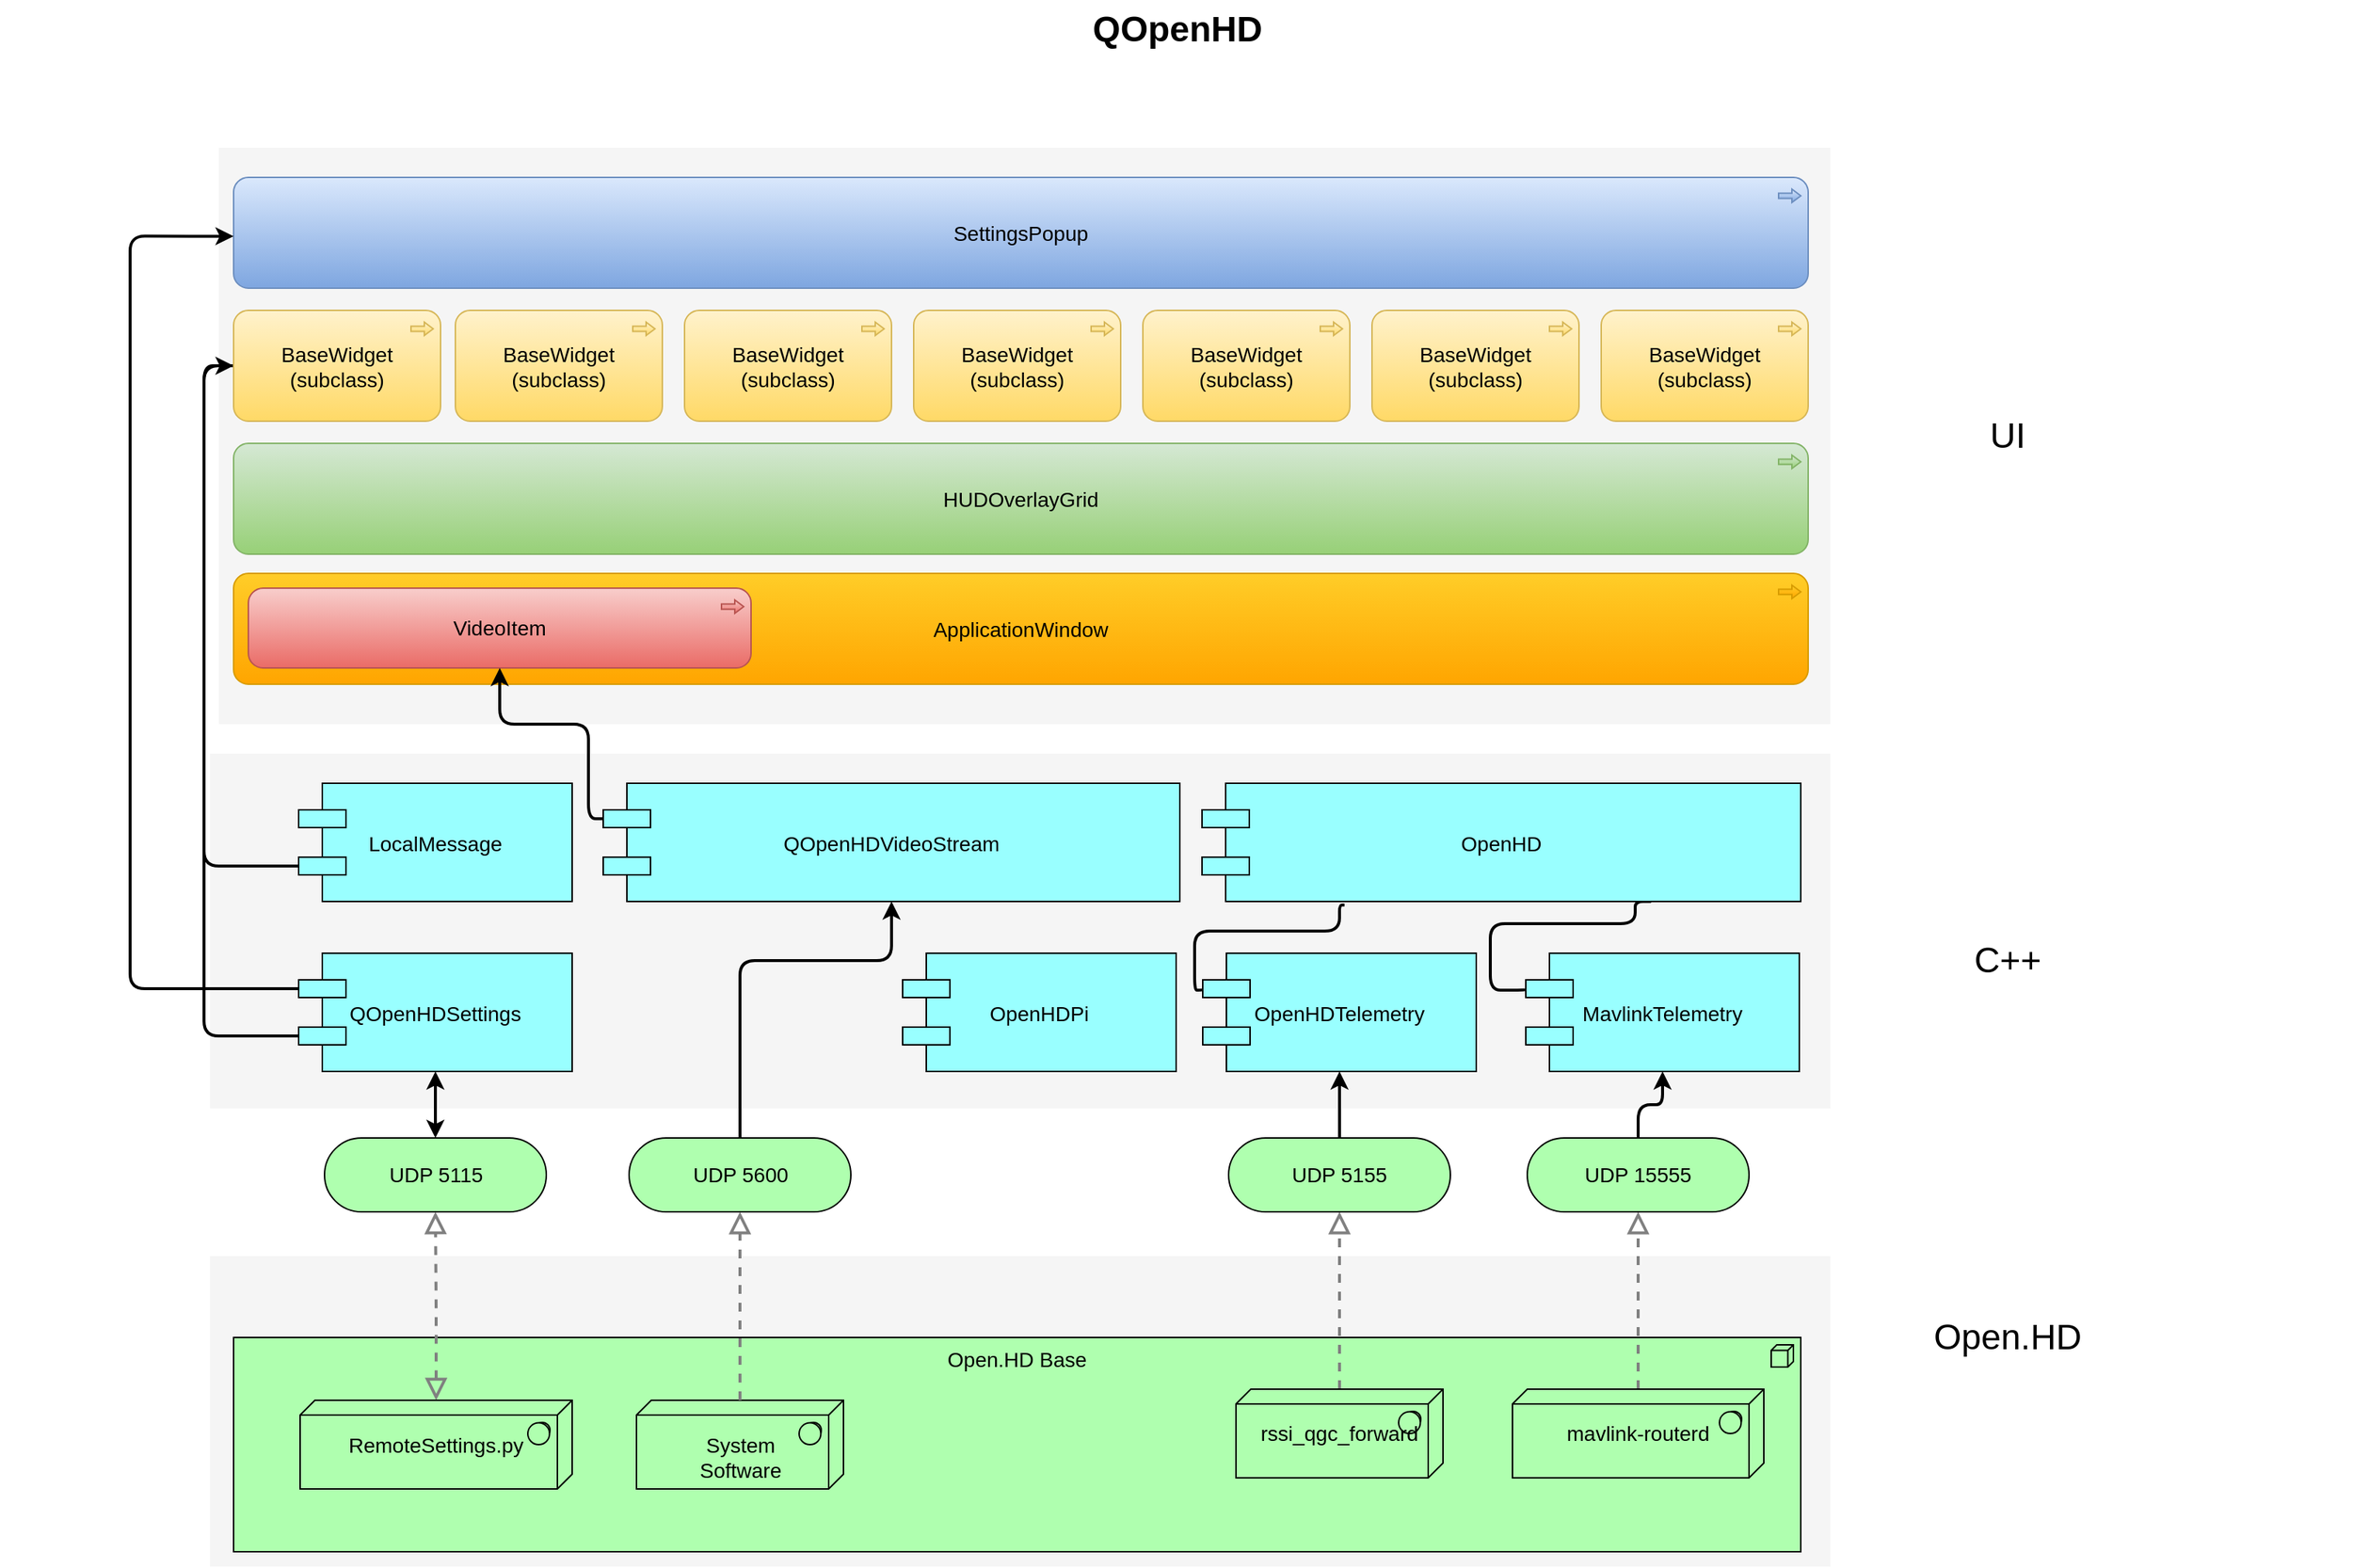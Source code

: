 <mxfile version="12.2.6" type="github" pages="1">
  <diagram id="6I0OCvxSQrVGMHxT2VVA" name="Page-1">
    <mxGraphModel dx="726" dy="1528" grid="1" gridSize="10" guides="1" tooltips="1" connect="1" arrows="1" fold="1" page="1" pageScale="1" pageWidth="850" pageHeight="1100" math="0" shadow="0">
      <root>
        <mxCell id="0"/>
        <mxCell id="1" parent="0"/>
        <mxCell id="dKdSaXE48SgPbhcamS2K-30" value="" style="whiteSpace=wrap;html=1;strokeColor=none;strokeWidth=1;fillColor=#f5f5f5;fontSize=14;" parent="1" vertex="1">
          <mxGeometry x="194" y="760" width="1096" height="210" as="geometry"/>
        </mxCell>
        <mxCell id="dKdSaXE48SgPbhcamS2K-31" value="" style="whiteSpace=wrap;html=1;strokeColor=none;strokeWidth=1;fillColor=#f5f5f5;fontSize=14;" parent="1" vertex="1">
          <mxGeometry x="194" y="420" width="1096" height="240" as="geometry"/>
        </mxCell>
        <mxCell id="dKdSaXE48SgPbhcamS2K-33" value="Open.HD Base" style="html=1;whiteSpace=wrap;fillColor=#AFFFAF;shape=mxgraph.archimate3.application;appType=node;archiType=square;fontSize=14;verticalAlign=top;" parent="1" vertex="1">
          <mxGeometry x="210" y="815" width="1060" height="145" as="geometry"/>
        </mxCell>
        <mxCell id="dKdSaXE48SgPbhcamS2K-34" style="edgeStyle=elbowEdgeStyle;rounded=1;elbow=vertical;html=1;startSize=10;endArrow=block;endFill=0;endSize=10;jettySize=auto;orthogonalLoop=1;strokeColor=#808080;fontSize=14;dashed=1;exitX=0.5;exitY=0;exitDx=0;exitDy=0;exitPerimeter=0;strokeWidth=2;" parent="1" source="dKdSaXE48SgPbhcamS2K-37" target="dKdSaXE48SgPbhcamS2K-40" edge="1">
          <mxGeometry relative="1" as="geometry"/>
        </mxCell>
        <mxCell id="dKdSaXE48SgPbhcamS2K-35" value="&lt;div&gt;&lt;br&gt;&lt;/div&gt;System&lt;div&gt;Software&lt;/div&gt;" style="html=1;whiteSpace=wrap;fillColor=#AFFFAF;shape=mxgraph.archimate3.tech;techType=sysSw;fontSize=14;" parent="1" vertex="1">
          <mxGeometry x="482.5" y="857.5" width="140" height="60" as="geometry"/>
        </mxCell>
        <mxCell id="dKdSaXE48SgPbhcamS2K-36" style="edgeStyle=elbowEdgeStyle;rounded=1;elbow=vertical;html=1;startSize=10;endArrow=block;endFill=0;endSize=10;jettySize=auto;orthogonalLoop=1;strokeColor=#808080;fontSize=14;dashed=1;strokeWidth=2;exitX=0.5;exitY=0;exitDx=0;exitDy=0;exitPerimeter=0;" parent="1" source="7QAjqBn24WtBQ80JvCML-49" target="dKdSaXE48SgPbhcamS2K-45" edge="1">
          <mxGeometry relative="1" as="geometry"/>
        </mxCell>
        <mxCell id="dKdSaXE48SgPbhcamS2K-37" value="&lt;div&gt;rssi_qgc_forward&lt;/div&gt;" style="html=1;whiteSpace=wrap;fillColor=#AFFFAF;shape=mxgraph.archimate3.tech;techType=sysSw;fontSize=14;" parent="1" vertex="1">
          <mxGeometry x="888" y="850" width="140" height="60" as="geometry"/>
        </mxCell>
        <mxCell id="7QAjqBn24WtBQ80JvCML-18" style="edgeStyle=orthogonalEdgeStyle;rounded=1;orthogonalLoop=1;jettySize=auto;html=1;exitX=0.5;exitY=0;exitDx=0;exitDy=0;exitPerimeter=0;entryX=0.5;entryY=1;entryDx=0;entryDy=0;strokeWidth=2;" parent="1" source="dKdSaXE48SgPbhcamS2K-40" target="dKdSaXE48SgPbhcamS2K-53" edge="1">
          <mxGeometry relative="1" as="geometry"/>
        </mxCell>
        <mxCell id="dKdSaXE48SgPbhcamS2K-40" value="UDP 5155" style="html=1;whiteSpace=wrap;fillColor=#AFFFAF;shape=mxgraph.archimate3.service;fontSize=14;" parent="1" vertex="1">
          <mxGeometry x="883" y="680" width="150" height="50" as="geometry"/>
        </mxCell>
        <mxCell id="7QAjqBn24WtBQ80JvCML-19" style="edgeStyle=orthogonalEdgeStyle;rounded=1;orthogonalLoop=1;jettySize=auto;html=1;exitX=0.5;exitY=0;exitDx=0;exitDy=0;exitPerimeter=0;entryX=0.5;entryY=1;entryDx=0;entryDy=0;strokeWidth=2;" parent="1" source="dKdSaXE48SgPbhcamS2K-45" target="7QAjqBn24WtBQ80JvCML-9" edge="1">
          <mxGeometry relative="1" as="geometry"/>
        </mxCell>
        <mxCell id="dKdSaXE48SgPbhcamS2K-45" value="UDP 15555" style="html=1;whiteSpace=wrap;fillColor=#AFFFAF;shape=mxgraph.archimate3.service;fontSize=14;" parent="1" vertex="1">
          <mxGeometry x="1085" y="680" width="150" height="50" as="geometry"/>
        </mxCell>
        <mxCell id="dKdSaXE48SgPbhcamS2K-47" value="QOpenHDSettings" style="shape=component;align=center;fillColor=#99ffff;gradientColor=none;fontSize=14;" parent="1" vertex="1">
          <mxGeometry x="254" y="555" width="185" height="80" as="geometry"/>
        </mxCell>
        <mxCell id="dKdSaXE48SgPbhcamS2K-49" value="QOpenHDVideoStream" style="shape=component;align=center;fillColor=#99ffff;gradientColor=none;fontSize=14;" parent="1" vertex="1">
          <mxGeometry x="460" y="440" width="390" height="80" as="geometry"/>
        </mxCell>
        <mxCell id="dKdSaXE48SgPbhcamS2K-51" value="LocalMessage" style="shape=component;align=center;fillColor=#99ffff;gradientColor=none;fontSize=14;" parent="1" vertex="1">
          <mxGeometry x="254" y="440" width="185" height="80" as="geometry"/>
        </mxCell>
        <mxCell id="7QAjqBn24WtBQ80JvCML-12" style="edgeStyle=orthogonalEdgeStyle;orthogonalLoop=1;jettySize=auto;html=1;exitX=0;exitY=0.3;exitDx=0;exitDy=0;entryX=0.238;entryY=1.03;entryDx=0;entryDy=0;entryPerimeter=0;strokeWidth=2;rounded=1;endArrow=none;endFill=0;" parent="1" source="dKdSaXE48SgPbhcamS2K-53" target="7QAjqBn24WtBQ80JvCML-11" edge="1">
          <mxGeometry relative="1" as="geometry">
            <mxPoint x="958" y="519" as="targetPoint"/>
            <Array as="points">
              <mxPoint x="860" y="580"/>
              <mxPoint x="860" y="540"/>
              <mxPoint x="958" y="540"/>
            </Array>
          </mxGeometry>
        </mxCell>
        <mxCell id="dKdSaXE48SgPbhcamS2K-53" value="OpenHDTelemetry" style="shape=component;align=center;fillColor=#99ffff;gradientColor=none;fontSize=14;" parent="1" vertex="1">
          <mxGeometry x="865.5" y="555" width="185" height="80" as="geometry"/>
        </mxCell>
        <mxCell id="dKdSaXE48SgPbhcamS2K-58" value="C++" style="text;html=1;strokeColor=none;fillColor=none;align=center;verticalAlign=middle;whiteSpace=wrap;fontSize=24;strokeWidth=1;" parent="1" vertex="1">
          <mxGeometry x="1290" y="550" width="240" height="20" as="geometry"/>
        </mxCell>
        <mxCell id="dKdSaXE48SgPbhcamS2K-60" value="UI" style="text;html=1;strokeColor=none;fillColor=none;align=center;verticalAlign=middle;whiteSpace=wrap;fontSize=24;" parent="1" vertex="1">
          <mxGeometry x="1290" y="195" width="240" height="20" as="geometry"/>
        </mxCell>
        <mxCell id="dKdSaXE48SgPbhcamS2K-63" value="QOpenHD" style="text;strokeColor=none;fillColor=none;html=1;fontSize=24;fontStyle=1;verticalAlign=middle;align=center;" parent="1" vertex="1">
          <mxGeometry x="52.5" y="-90" width="1590" height="40" as="geometry"/>
        </mxCell>
        <mxCell id="7QAjqBn24WtBQ80JvCML-7" value="" style="whiteSpace=wrap;html=1;strokeColor=none;strokeWidth=1;fillColor=#f5f5f5;fontSize=14;" parent="1" vertex="1">
          <mxGeometry x="200" y="10" width="1090" height="390" as="geometry"/>
        </mxCell>
        <mxCell id="dKdSaXE48SgPbhcamS2K-57" value="ApplicationWindow" style="html=1;whiteSpace=wrap;fillColor=#ffcd28;shape=mxgraph.archimate3.application;appType=proc;archiType=rounded;fontSize=14;strokeColor=#d79b00;gradientColor=#ffa500;" parent="1" vertex="1">
          <mxGeometry x="210" y="298" width="1065" height="75" as="geometry"/>
        </mxCell>
        <mxCell id="7QAjqBn24WtBQ80JvCML-28" style="edgeStyle=orthogonalEdgeStyle;rounded=1;orthogonalLoop=1;jettySize=auto;html=1;exitX=0;exitY=0.3;exitDx=0;exitDy=0;entryX=0.75;entryY=1;entryDx=0;entryDy=0;strokeWidth=2;endArrow=none;endFill=0;" parent="1" source="7QAjqBn24WtBQ80JvCML-9" target="7QAjqBn24WtBQ80JvCML-11" edge="1">
          <mxGeometry relative="1" as="geometry">
            <Array as="points">
              <mxPoint x="1060" y="580"/>
              <mxPoint x="1060" y="535"/>
              <mxPoint x="1158" y="535"/>
            </Array>
          </mxGeometry>
        </mxCell>
        <mxCell id="7QAjqBn24WtBQ80JvCML-9" value="MavlinkTelemetry" style="shape=component;align=center;fillColor=#99ffff;gradientColor=none;fontSize=14;" parent="1" vertex="1">
          <mxGeometry x="1084" y="555" width="185" height="80" as="geometry"/>
        </mxCell>
        <mxCell id="7QAjqBn24WtBQ80JvCML-10" value="OpenHDPi" style="shape=component;align=center;fillColor=#99ffff;gradientColor=none;fontSize=14;" parent="1" vertex="1">
          <mxGeometry x="662.5" y="555" width="185" height="80" as="geometry"/>
        </mxCell>
        <mxCell id="7QAjqBn24WtBQ80JvCML-11" value="OpenHD" style="shape=component;align=center;fillColor=#99ffff;gradientColor=none;fontSize=14;" parent="1" vertex="1">
          <mxGeometry x="865" y="440" width="405" height="80" as="geometry"/>
        </mxCell>
        <mxCell id="7QAjqBn24WtBQ80JvCML-36" style="edgeStyle=orthogonalEdgeStyle;rounded=1;orthogonalLoop=1;jettySize=auto;html=1;exitX=0.5;exitY=0;exitDx=0;exitDy=0;exitPerimeter=0;strokeWidth=2;fontSize=24;" parent="1" source="7QAjqBn24WtBQ80JvCML-15" target="dKdSaXE48SgPbhcamS2K-49" edge="1">
          <mxGeometry relative="1" as="geometry">
            <Array as="points">
              <mxPoint x="553" y="560"/>
              <mxPoint x="655" y="560"/>
            </Array>
          </mxGeometry>
        </mxCell>
        <mxCell id="7QAjqBn24WtBQ80JvCML-15" value="UDP 5600" style="html=1;whiteSpace=wrap;fillColor=#AFFFAF;shape=mxgraph.archimate3.service;fontSize=14;" parent="1" vertex="1">
          <mxGeometry x="477.5" y="680" width="150" height="50" as="geometry"/>
        </mxCell>
        <mxCell id="7QAjqBn24WtBQ80JvCML-16" style="edgeStyle=elbowEdgeStyle;rounded=1;elbow=vertical;html=1;startSize=10;endArrow=block;endFill=0;endSize=10;jettySize=auto;orthogonalLoop=1;strokeColor=#808080;fontSize=14;dashed=1;exitX=0.5;exitY=0;exitDx=0;exitDy=0;exitPerimeter=0;strokeWidth=2;" parent="1" source="dKdSaXE48SgPbhcamS2K-35" edge="1">
          <mxGeometry relative="1" as="geometry">
            <mxPoint x="510" y="810" as="sourcePoint"/>
            <mxPoint x="552.5" y="730" as="targetPoint"/>
          </mxGeometry>
        </mxCell>
        <mxCell id="7QAjqBn24WtBQ80JvCML-20" value="HUDOverlayGrid" style="html=1;whiteSpace=wrap;fillColor=#d5e8d4;shape=mxgraph.archimate3.application;appType=proc;archiType=rounded;fontSize=14;gradientColor=#97d077;strokeColor=#82b366;" parent="1" vertex="1">
          <mxGeometry x="210" y="210" width="1065" height="75" as="geometry"/>
        </mxCell>
        <mxCell id="7QAjqBn24WtBQ80JvCML-21" value="SettingsPopup" style="html=1;whiteSpace=wrap;fillColor=#dae8fc;shape=mxgraph.archimate3.application;appType=proc;archiType=rounded;fontSize=14;gradientColor=#7ea6e0;strokeColor=#6c8ebf;" parent="1" vertex="1">
          <mxGeometry x="210" y="30" width="1065" height="75" as="geometry"/>
        </mxCell>
        <mxCell id="7QAjqBn24WtBQ80JvCML-23" style="edgeStyle=orthogonalEdgeStyle;rounded=1;orthogonalLoop=1;jettySize=auto;html=1;exitX=0;exitY=0.5;exitDx=0;exitDy=0;exitPerimeter=0;entryX=0;entryY=0.7;entryDx=0;entryDy=0;strokeWidth=2;endArrow=none;endFill=0;" parent="1" source="7QAjqBn24WtBQ80JvCML-22" target="dKdSaXE48SgPbhcamS2K-51" edge="1">
          <mxGeometry relative="1" as="geometry"/>
        </mxCell>
        <mxCell id="7QAjqBn24WtBQ80JvCML-24" style="edgeStyle=orthogonalEdgeStyle;rounded=1;orthogonalLoop=1;jettySize=auto;html=1;exitX=0;exitY=0.5;exitDx=0;exitDy=0;exitPerimeter=0;entryX=0;entryY=0.7;entryDx=0;entryDy=0;strokeWidth=2;endArrow=none;endFill=0;startArrow=classic;startFill=1;" parent="1" source="7QAjqBn24WtBQ80JvCML-22" target="dKdSaXE48SgPbhcamS2K-47" edge="1">
          <mxGeometry relative="1" as="geometry"/>
        </mxCell>
        <mxCell id="7QAjqBn24WtBQ80JvCML-22" value="BaseWidget (subclass)" style="html=1;whiteSpace=wrap;fillColor=#fff2cc;shape=mxgraph.archimate3.application;appType=proc;archiType=rounded;fontSize=14;gradientColor=#ffd966;strokeColor=#D6B656;" parent="1" vertex="1">
          <mxGeometry x="210" y="120" width="140" height="75" as="geometry"/>
        </mxCell>
        <mxCell id="7QAjqBn24WtBQ80JvCML-26" value="VideoItem" style="html=1;whiteSpace=wrap;fillColor=#f8cecc;shape=mxgraph.archimate3.application;appType=proc;archiType=rounded;fontSize=14;strokeColor=#b85450;gradientColor=#ea6b66;" parent="1" vertex="1">
          <mxGeometry x="220" y="308" width="340" height="54" as="geometry"/>
        </mxCell>
        <mxCell id="7QAjqBn24WtBQ80JvCML-27" style="edgeStyle=orthogonalEdgeStyle;rounded=1;orthogonalLoop=1;jettySize=auto;html=1;exitX=0;exitY=0.3;exitDx=0;exitDy=0;entryX=0.5;entryY=1;entryDx=0;entryDy=0;entryPerimeter=0;strokeWidth=2;" parent="1" source="dKdSaXE48SgPbhcamS2K-49" target="7QAjqBn24WtBQ80JvCML-26" edge="1">
          <mxGeometry relative="1" as="geometry">
            <Array as="points">
              <mxPoint x="450" y="464"/>
              <mxPoint x="450" y="400"/>
              <mxPoint x="390" y="400"/>
            </Array>
          </mxGeometry>
        </mxCell>
        <mxCell id="7QAjqBn24WtBQ80JvCML-30" value="Open.HD" style="text;html=1;strokeColor=none;fillColor=none;align=center;verticalAlign=middle;whiteSpace=wrap;fontSize=24;strokeWidth=1;" parent="1" vertex="1">
          <mxGeometry x="1290" y="805" width="240" height="20" as="geometry"/>
        </mxCell>
        <mxCell id="7QAjqBn24WtBQ80JvCML-37" value="BaseWidget (subclass)" style="html=1;whiteSpace=wrap;fillColor=#fff2cc;shape=mxgraph.archimate3.application;appType=proc;archiType=rounded;fontSize=14;gradientColor=#ffd966;strokeColor=#d6b656;" parent="1" vertex="1">
          <mxGeometry x="360" y="120" width="140" height="75" as="geometry"/>
        </mxCell>
        <mxCell id="7QAjqBn24WtBQ80JvCML-38" value="BaseWidget (subclass)" style="html=1;whiteSpace=wrap;fillColor=#fff2cc;shape=mxgraph.archimate3.application;appType=proc;archiType=rounded;fontSize=14;gradientColor=#ffd966;strokeColor=#d6b656;" parent="1" vertex="1">
          <mxGeometry x="515" y="120" width="140" height="75" as="geometry"/>
        </mxCell>
        <mxCell id="7QAjqBn24WtBQ80JvCML-39" value="BaseWidget (subclass)" style="html=1;whiteSpace=wrap;fillColor=#fff2cc;shape=mxgraph.archimate3.application;appType=proc;archiType=rounded;fontSize=14;gradientColor=#ffd966;strokeColor=#d6b656;" parent="1" vertex="1">
          <mxGeometry x="670" y="120" width="140" height="75" as="geometry"/>
        </mxCell>
        <mxCell id="7QAjqBn24WtBQ80JvCML-40" value="BaseWidget (subclass)" style="html=1;whiteSpace=wrap;fillColor=#fff2cc;shape=mxgraph.archimate3.application;appType=proc;archiType=rounded;fontSize=14;gradientColor=#ffd966;strokeColor=#d6b656;" parent="1" vertex="1">
          <mxGeometry x="825" y="120" width="140" height="75" as="geometry"/>
        </mxCell>
        <mxCell id="7QAjqBn24WtBQ80JvCML-41" value="BaseWidget (subclass)" style="html=1;whiteSpace=wrap;fillColor=#fff2cc;shape=mxgraph.archimate3.application;appType=proc;archiType=rounded;fontSize=14;gradientColor=#ffd966;strokeColor=#d6b656;" parent="1" vertex="1">
          <mxGeometry x="980" y="120" width="140" height="75" as="geometry"/>
        </mxCell>
        <mxCell id="7QAjqBn24WtBQ80JvCML-42" value="BaseWidget (subclass)" style="html=1;whiteSpace=wrap;fillColor=#fff2cc;shape=mxgraph.archimate3.application;appType=proc;archiType=rounded;fontSize=14;gradientColor=#ffd966;strokeColor=#d6b656;" parent="1" vertex="1">
          <mxGeometry x="1135" y="120" width="140" height="75" as="geometry"/>
        </mxCell>
        <mxCell id="7QAjqBn24WtBQ80JvCML-44" style="edgeStyle=orthogonalEdgeStyle;rounded=1;orthogonalLoop=1;jettySize=auto;html=1;exitX=0;exitY=0.3;exitDx=0;exitDy=0;strokeWidth=2;fontSize=24;entryX=0;entryY=0.531;entryDx=0;entryDy=0;entryPerimeter=0;" parent="1" source="dKdSaXE48SgPbhcamS2K-47" target="7QAjqBn24WtBQ80JvCML-21" edge="1">
          <mxGeometry relative="1" as="geometry">
            <mxPoint x="170" y="69" as="targetPoint"/>
            <Array as="points">
              <mxPoint x="140" y="579"/>
              <mxPoint x="140" y="70"/>
            </Array>
          </mxGeometry>
        </mxCell>
        <mxCell id="7QAjqBn24WtBQ80JvCML-46" style="edgeStyle=orthogonalEdgeStyle;rounded=1;orthogonalLoop=1;jettySize=auto;html=1;exitX=0.5;exitY=0;exitDx=0;exitDy=0;exitPerimeter=0;entryX=0.5;entryY=1;entryDx=0;entryDy=0;strokeWidth=2;fontSize=24;startArrow=classic;startFill=1;" parent="1" source="7QAjqBn24WtBQ80JvCML-45" target="dKdSaXE48SgPbhcamS2K-47" edge="1">
          <mxGeometry relative="1" as="geometry"/>
        </mxCell>
        <mxCell id="7QAjqBn24WtBQ80JvCML-45" value="UDP 5115" style="html=1;whiteSpace=wrap;fillColor=#AFFFAF;shape=mxgraph.archimate3.service;fontSize=14;" parent="1" vertex="1">
          <mxGeometry x="271.5" y="680" width="150" height="50" as="geometry"/>
        </mxCell>
        <mxCell id="7QAjqBn24WtBQ80JvCML-48" style="edgeStyle=elbowEdgeStyle;rounded=1;orthogonalLoop=1;jettySize=auto;html=1;exitX=0.5;exitY=0;exitDx=0;exitDy=0;exitPerimeter=0;entryX=0.5;entryY=1;entryDx=0;entryDy=0;entryPerimeter=0;strokeWidth=2;fontSize=24;dashed=1;strokeColor=#808080;startArrow=block;startFill=0;endSize=10;startSize=10;endArrow=block;endFill=0;elbow=vertical;" parent="1" source="7QAjqBn24WtBQ80JvCML-47" target="7QAjqBn24WtBQ80JvCML-45" edge="1">
          <mxGeometry relative="1" as="geometry"/>
        </mxCell>
        <mxCell id="7QAjqBn24WtBQ80JvCML-47" value="&lt;div&gt;RemoteSettings.py&lt;/div&gt;" style="html=1;whiteSpace=wrap;fillColor=#AFFFAF;shape=mxgraph.archimate3.tech;techType=sysSw;fontSize=14;" parent="1" vertex="1">
          <mxGeometry x="255" y="857.5" width="184" height="60" as="geometry"/>
        </mxCell>
        <mxCell id="7QAjqBn24WtBQ80JvCML-49" value="mavlink-routerd" style="html=1;whiteSpace=wrap;fillColor=#AFFFAF;shape=mxgraph.archimate3.tech;techType=sysSw;fontSize=14;" parent="1" vertex="1">
          <mxGeometry x="1075" y="850" width="170" height="60" as="geometry"/>
        </mxCell>
      </root>
    </mxGraphModel>
  </diagram>
</mxfile>
